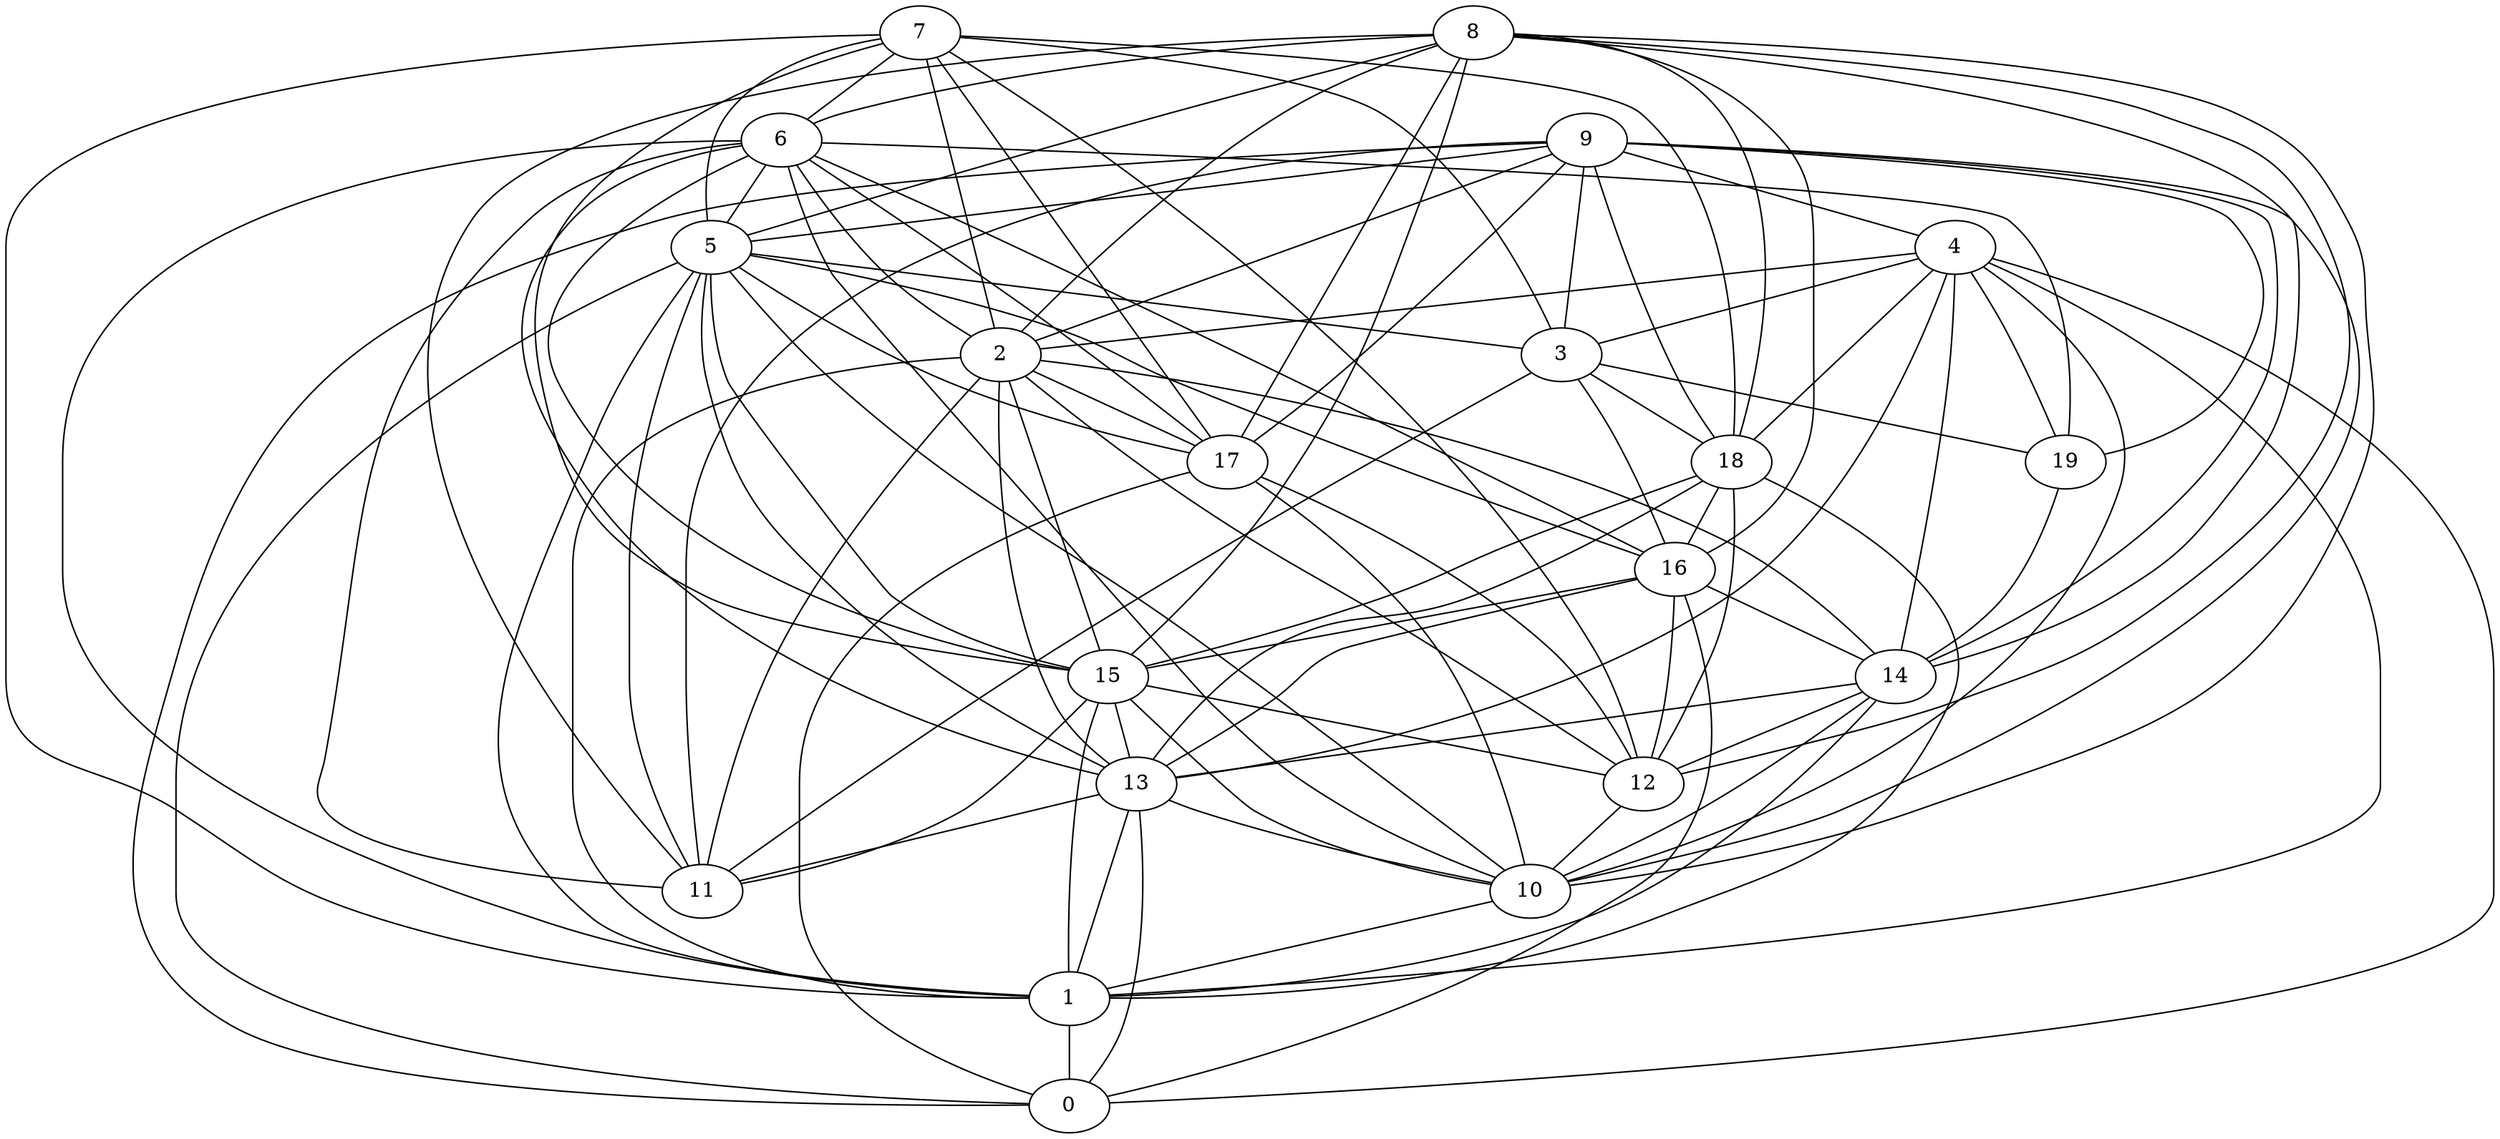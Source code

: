 digraph GG_graph {

subgraph G_graph {
edge [color = black]
"4" -> "18" [dir = none]
"4" -> "0" [dir = none]
"4" -> "2" [dir = none]
"4" -> "13" [dir = none]
"4" -> "14" [dir = none]
"14" -> "12" [dir = none]
"14" -> "1" [dir = none]
"10" -> "1" [dir = none]
"12" -> "10" [dir = none]
"2" -> "11" [dir = none]
"2" -> "14" [dir = none]
"2" -> "17" [dir = none]
"2" -> "15" [dir = none]
"2" -> "12" [dir = none]
"2" -> "1" [dir = none]
"9" -> "4" [dir = none]
"9" -> "18" [dir = none]
"9" -> "17" [dir = none]
"9" -> "2" [dir = none]
"9" -> "19" [dir = none]
"9" -> "0" [dir = none]
"19" -> "14" [dir = none]
"6" -> "13" [dir = none]
"6" -> "17" [dir = none]
"6" -> "2" [dir = none]
"6" -> "19" [dir = none]
"6" -> "16" [dir = none]
"6" -> "10" [dir = none]
"6" -> "15" [dir = none]
"6" -> "11" [dir = none]
"6" -> "5" [dir = none]
"5" -> "1" [dir = none]
"5" -> "10" [dir = none]
"5" -> "15" [dir = none]
"18" -> "15" [dir = none]
"18" -> "16" [dir = none]
"3" -> "11" [dir = none]
"3" -> "16" [dir = none]
"3" -> "18" [dir = none]
"16" -> "12" [dir = none]
"16" -> "0" [dir = none]
"16" -> "14" [dir = none]
"16" -> "13" [dir = none]
"8" -> "18" [dir = none]
"8" -> "2" [dir = none]
"8" -> "16" [dir = none]
"8" -> "17" [dir = none]
"8" -> "11" [dir = none]
"7" -> "6" [dir = none]
"7" -> "3" [dir = none]
"7" -> "18" [dir = none]
"7" -> "15" [dir = none]
"15" -> "1" [dir = none]
"15" -> "13" [dir = none]
"13" -> "10" [dir = none]
"13" -> "0" [dir = none]
"13" -> "11" [dir = none]
"7" -> "12" [dir = none]
"3" -> "19" [dir = none]
"7" -> "2" [dir = none]
"8" -> "14" [dir = none]
"15" -> "11" [dir = none]
"14" -> "13" [dir = none]
"15" -> "10" [dir = none]
"5" -> "0" [dir = none]
"8" -> "5" [dir = none]
"9" -> "10" [dir = none]
"18" -> "13" [dir = none]
"1" -> "0" [dir = none]
"17" -> "12" [dir = none]
"5" -> "11" [dir = none]
"9" -> "14" [dir = none]
"17" -> "10" [dir = none]
"5" -> "17" [dir = none]
"8" -> "6" [dir = none]
"9" -> "11" [dir = none]
"4" -> "19" [dir = none]
"7" -> "17" [dir = none]
"5" -> "3" [dir = none]
"8" -> "10" [dir = none]
"14" -> "10" [dir = none]
"7" -> "1" [dir = none]
"8" -> "12" [dir = none]
"4" -> "3" [dir = none]
"4" -> "10" [dir = none]
"17" -> "0" [dir = none]
"16" -> "15" [dir = none]
"9" -> "5" [dir = none]
"18" -> "12" [dir = none]
"13" -> "1" [dir = none]
"9" -> "3" [dir = none]
"15" -> "12" [dir = none]
"2" -> "13" [dir = none]
"5" -> "16" [dir = none]
"18" -> "1" [dir = none]
"7" -> "5" [dir = none]
"6" -> "1" [dir = none]
"8" -> "15" [dir = none]
"4" -> "1" [dir = none]
"5" -> "13" [dir = none]
}

}
